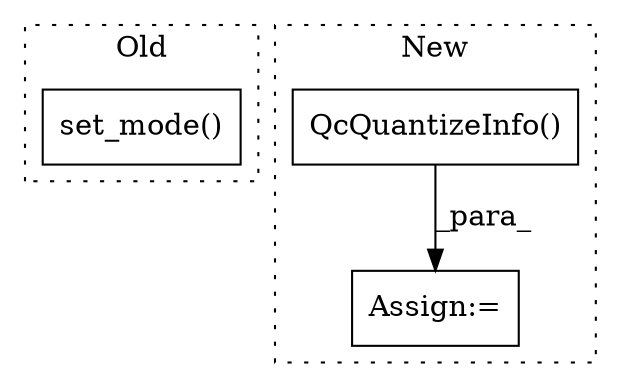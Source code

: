 digraph G {
subgraph cluster0 {
1 [label="set_mode()" a="75" s="4817,4858" l="15,1" shape="box"];
label = "Old";
style="dotted";
}
subgraph cluster1 {
2 [label="QcQuantizeInfo()" a="75" s="11072" l="30" shape="box"];
3 [label="Assign:=" a="68" s="11069" l="3" shape="box"];
label = "New";
style="dotted";
}
2 -> 3 [label="_para_"];
}